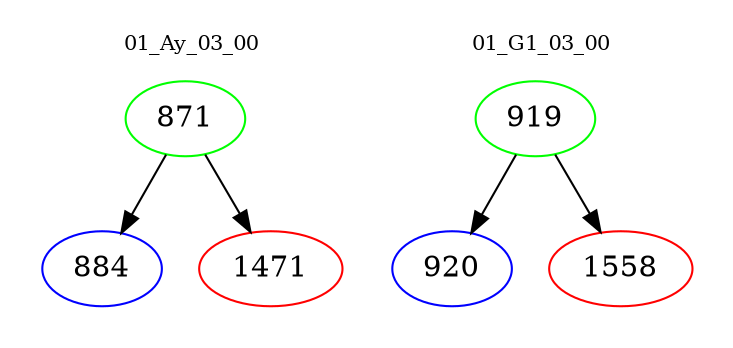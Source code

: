 digraph{
subgraph cluster_0 {
color = white
label = "01_Ay_03_00";
fontsize=10;
T0_871 [label="871", color="green"]
T0_871 -> T0_884 [color="black"]
T0_884 [label="884", color="blue"]
T0_871 -> T0_1471 [color="black"]
T0_1471 [label="1471", color="red"]
}
subgraph cluster_1 {
color = white
label = "01_G1_03_00";
fontsize=10;
T1_919 [label="919", color="green"]
T1_919 -> T1_920 [color="black"]
T1_920 [label="920", color="blue"]
T1_919 -> T1_1558 [color="black"]
T1_1558 [label="1558", color="red"]
}
}
